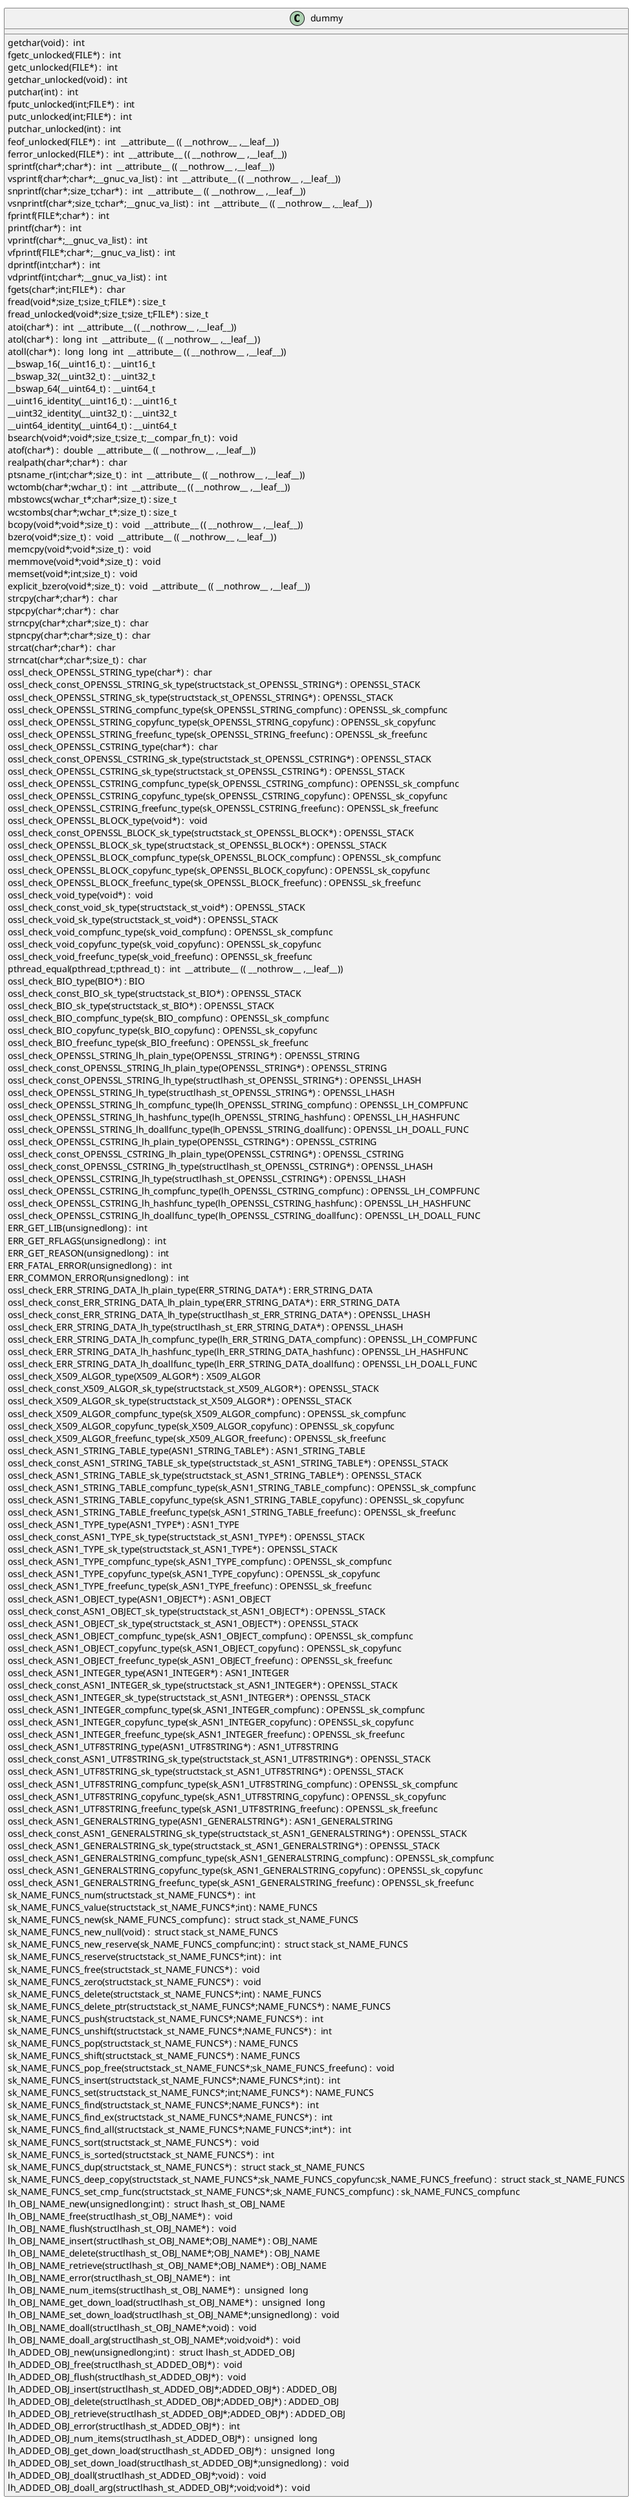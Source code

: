 @startuml
!pragma layout smetana
class dummy {
getchar(void) :  int  [[[./../../.././qc/crypto/objects/o_names.c.html#742]]]
fgetc_unlocked(FILE*) :  int  [[[./../../.././qc/crypto/objects/o_names.c.html#751]]]
getc_unlocked(FILE*) :  int  [[[./../../.././qc/crypto/objects/o_names.c.html#761]]]
getchar_unlocked(void) :  int  [[[./../../.././qc/crypto/objects/o_names.c.html#768]]]
putchar(int) :  int  [[[./../../.././qc/crypto/objects/o_names.c.html#777]]]
fputc_unlocked(int;FILE*) :  int  [[[./../../.././qc/crypto/objects/o_names.c.html#786]]]
putc_unlocked(int;FILE*) :  int  [[[./../../.././qc/crypto/objects/o_names.c.html#796]]]
putchar_unlocked(int) :  int  [[[./../../.././qc/crypto/objects/o_names.c.html#803]]]
feof_unlocked(FILE*) :  int  __attribute__ (( __nothrow__ ,__leaf__)) [[[./../../.././qc/crypto/objects/o_names.c.html#809]]]
ferror_unlocked(FILE*) :  int  __attribute__ (( __nothrow__ ,__leaf__)) [[[./../../.././qc/crypto/objects/o_names.c.html#816]]]
sprintf(char*;char*) :  int  __attribute__ (( __nothrow__ ,__leaf__)) [[[./../../.././qc/crypto/objects/o_names.c.html#835]]]
vsprintf(char*;char*;__gnuc_va_list) :  int  __attribute__ (( __nothrow__ ,__leaf__)) [[[./../../.././qc/crypto/objects/o_names.c.html#848]]]
snprintf(char*;size_t;char*) :  int  __attribute__ (( __nothrow__ ,__leaf__)) [[[./../../.././qc/crypto/objects/o_names.c.html#867]]]
vsnprintf(char*;size_t;char*;__gnuc_va_list) :  int  __attribute__ (( __nothrow__ ,__leaf__)) [[[./../../.././qc/crypto/objects/o_names.c.html#881]]]
fprintf(FILE*;char*) :  int  [[[./../../.././qc/crypto/objects/o_names.c.html#902]]]
printf(char*) :  int  [[[./../../.././qc/crypto/objects/o_names.c.html#909]]]
vprintf(char*;__gnuc_va_list) :  int  [[[./../../.././qc/crypto/objects/o_names.c.html#921]]]
vfprintf(FILE*;char*;__gnuc_va_list) :  int  [[[./../../.././qc/crypto/objects/o_names.c.html#931]]]
dprintf(int;char*) :  int  [[[./../../.././qc/crypto/objects/o_names.c.html#946]]]
vdprintf(int;char*;__gnuc_va_list) :  int  [[[./../../.././qc/crypto/objects/o_names.c.html#957]]]
fgets(char*;int;FILE*) :  char  [[[./../../.././qc/crypto/objects/o_names.c.html#976]]]
fread(void*;size_t;size_t;FILE*) : size_t [[[./../../.././qc/crypto/objects/o_names.c.html#1002]]]
fread_unlocked(void*;size_t;size_t;FILE*) : size_t [[[./../../.././qc/crypto/objects/o_names.c.html#1029]]]
atoi(char*) :  int  __attribute__ (( __nothrow__ ,__leaf__)) [[[./../../.././qc/crypto/objects/o_names.c.html#1189]]]
atol(char*) :  long  int  __attribute__ (( __nothrow__ ,__leaf__)) [[[./../../.././qc/crypto/objects/o_names.c.html#1194]]]
atoll(char*) :  long  long  int  __attribute__ (( __nothrow__ ,__leaf__)) [[[./../../.././qc/crypto/objects/o_names.c.html#1201]]]
__bswap_16(__uint16_t) : __uint16_t [[[./../../.././qc/crypto/objects/o_names.c.html#1354]]]
__bswap_32(__uint32_t) : __uint32_t [[[./../../.././qc/crypto/objects/o_names.c.html#1369]]]
__bswap_64(__uint64_t) : __uint64_t [[[./../../.././qc/crypto/objects/o_names.c.html#1379]]]
__uint16_identity(__uint16_t) : __uint16_t [[[./../../.././qc/crypto/objects/o_names.c.html#1391]]]
__uint32_identity(__uint32_t) : __uint32_t [[[./../../.././qc/crypto/objects/o_names.c.html#1397]]]
__uint64_identity(__uint64_t) : __uint64_t [[[./../../.././qc/crypto/objects/o_names.c.html#1403]]]
bsearch(void*;void*;size_t;size_t;__compar_fn_t) :  void  [[[./../../.././qc/crypto/objects/o_names.c.html#2071]]]
atof(char*) :  double  __attribute__ (( __nothrow__ ,__leaf__)) [[[./../../.././qc/crypto/objects/o_names.c.html#1]]]
realpath(char*;char*) :  char  [[[./../../.././qc/crypto/objects/o_names.c.html#1]]]
ptsname_r(int;char*;size_t) :  int  __attribute__ (( __nothrow__ ,__leaf__)) [[[./../../.././qc/crypto/objects/o_names.c.html#1]]]
wctomb(char*;wchar_t) :  int  __attribute__ (( __nothrow__ ,__leaf__)) [[[./../../.././qc/crypto/objects/o_names.c.html#1]]]
mbstowcs(wchar_t*;char*;size_t) : size_t [[[./../../.././qc/crypto/objects/o_names.c.html#1]]]
wcstombs(char*;wchar_t*;size_t) : size_t [[[./../../.././qc/crypto/objects/o_names.c.html#1]]]
bcopy(void*;void*;size_t) :  void  __attribute__ (( __nothrow__ ,__leaf__)) [[[./../../.././qc/crypto/objects/o_names.c.html#1]]]
bzero(void*;size_t) :  void  __attribute__ (( __nothrow__ ,__leaf__)) [[[./../../.././qc/crypto/objects/o_names.c.html#1]]]
memcpy(void*;void*;size_t) :  void  [[[./../../.././qc/crypto/objects/o_names.c.html#1]]]
memmove(void*;void*;size_t) :  void  [[[./../../.././qc/crypto/objects/o_names.c.html#1]]]
memset(void*;int;size_t) :  void  [[[./../../.././qc/crypto/objects/o_names.c.html#1]]]
explicit_bzero(void*;size_t) :  void  __attribute__ (( __nothrow__ ,__leaf__)) [[[./../../.././qc/crypto/objects/o_names.c.html#1]]]
strcpy(char*;char*) :  char  [[[./../../.././qc/crypto/objects/o_names.c.html#1]]]
stpcpy(char*;char*) :  char  [[[./../../.././qc/crypto/objects/o_names.c.html#1]]]
strncpy(char*;char*;size_t) :  char  [[[./../../.././qc/crypto/objects/o_names.c.html#1]]]
stpncpy(char*;char*;size_t) :  char  [[[./../../.././qc/crypto/objects/o_names.c.html#1]]]
strcat(char*;char*) :  char  [[[./../../.././qc/crypto/objects/o_names.c.html#1]]]
strncat(char*;char*;size_t) :  char  [[[./../../.././qc/crypto/objects/o_names.c.html#1]]]
ossl_check_OPENSSL_STRING_type(char*) :  char  [[[./../../.././qc/crypto/objects/o_names.c.html#1]]]
ossl_check_const_OPENSSL_STRING_sk_type(structstack_st_OPENSSL_STRING*) : OPENSSL_STACK [[[./../../.././qc/crypto/objects/o_names.c.html#1]]]
ossl_check_OPENSSL_STRING_sk_type(structstack_st_OPENSSL_STRING*) : OPENSSL_STACK [[[./../../.././qc/crypto/objects/o_names.c.html#1]]]
ossl_check_OPENSSL_STRING_compfunc_type(sk_OPENSSL_STRING_compfunc) : OPENSSL_sk_compfunc [[[./../../.././qc/crypto/objects/o_names.c.html#1]]]
ossl_check_OPENSSL_STRING_copyfunc_type(sk_OPENSSL_STRING_copyfunc) : OPENSSL_sk_copyfunc [[[./../../.././qc/crypto/objects/o_names.c.html#1]]]
ossl_check_OPENSSL_STRING_freefunc_type(sk_OPENSSL_STRING_freefunc) : OPENSSL_sk_freefunc [[[./../../.././qc/crypto/objects/o_names.c.html#1]]]
ossl_check_OPENSSL_CSTRING_type(char*) :  char  [[[./../../.././qc/crypto/objects/o_names.c.html#1]]]
ossl_check_const_OPENSSL_CSTRING_sk_type(structstack_st_OPENSSL_CSTRING*) : OPENSSL_STACK [[[./../../.././qc/crypto/objects/o_names.c.html#1]]]
ossl_check_OPENSSL_CSTRING_sk_type(structstack_st_OPENSSL_CSTRING*) : OPENSSL_STACK [[[./../../.././qc/crypto/objects/o_names.c.html#1]]]
ossl_check_OPENSSL_CSTRING_compfunc_type(sk_OPENSSL_CSTRING_compfunc) : OPENSSL_sk_compfunc [[[./../../.././qc/crypto/objects/o_names.c.html#1]]]
ossl_check_OPENSSL_CSTRING_copyfunc_type(sk_OPENSSL_CSTRING_copyfunc) : OPENSSL_sk_copyfunc [[[./../../.././qc/crypto/objects/o_names.c.html#1]]]
ossl_check_OPENSSL_CSTRING_freefunc_type(sk_OPENSSL_CSTRING_freefunc) : OPENSSL_sk_freefunc [[[./../../.././qc/crypto/objects/o_names.c.html#1]]]
ossl_check_OPENSSL_BLOCK_type(void*) :  void  [[[./../../.././qc/crypto/objects/o_names.c.html#1]]]
ossl_check_const_OPENSSL_BLOCK_sk_type(structstack_st_OPENSSL_BLOCK*) : OPENSSL_STACK [[[./../../.././qc/crypto/objects/o_names.c.html#1]]]
ossl_check_OPENSSL_BLOCK_sk_type(structstack_st_OPENSSL_BLOCK*) : OPENSSL_STACK [[[./../../.././qc/crypto/objects/o_names.c.html#1]]]
ossl_check_OPENSSL_BLOCK_compfunc_type(sk_OPENSSL_BLOCK_compfunc) : OPENSSL_sk_compfunc [[[./../../.././qc/crypto/objects/o_names.c.html#1]]]
ossl_check_OPENSSL_BLOCK_copyfunc_type(sk_OPENSSL_BLOCK_copyfunc) : OPENSSL_sk_copyfunc [[[./../../.././qc/crypto/objects/o_names.c.html#1]]]
ossl_check_OPENSSL_BLOCK_freefunc_type(sk_OPENSSL_BLOCK_freefunc) : OPENSSL_sk_freefunc [[[./../../.././qc/crypto/objects/o_names.c.html#1]]]
ossl_check_void_type(void*) :  void  [[[./../../.././qc/crypto/objects/o_names.c.html#1]]]
ossl_check_const_void_sk_type(structstack_st_void*) : OPENSSL_STACK [[[./../../.././qc/crypto/objects/o_names.c.html#1]]]
ossl_check_void_sk_type(structstack_st_void*) : OPENSSL_STACK [[[./../../.././qc/crypto/objects/o_names.c.html#1]]]
ossl_check_void_compfunc_type(sk_void_compfunc) : OPENSSL_sk_compfunc [[[./../../.././qc/crypto/objects/o_names.c.html#1]]]
ossl_check_void_copyfunc_type(sk_void_copyfunc) : OPENSSL_sk_copyfunc [[[./../../.././qc/crypto/objects/o_names.c.html#1]]]
ossl_check_void_freefunc_type(sk_void_freefunc) : OPENSSL_sk_freefunc [[[./../../.././qc/crypto/objects/o_names.c.html#1]]]
pthread_equal(pthread_t;pthread_t) :  int  __attribute__ (( __nothrow__ ,__leaf__)) [[[./../../.././qc/crypto/objects/o_names.c.html#1]]]
ossl_check_BIO_type(BIO*) : BIO [[[./../../.././qc/crypto/objects/o_names.c.html#1]]]
ossl_check_const_BIO_sk_type(structstack_st_BIO*) : OPENSSL_STACK [[[./../../.././qc/crypto/objects/o_names.c.html#1]]]
ossl_check_BIO_sk_type(structstack_st_BIO*) : OPENSSL_STACK [[[./../../.././qc/crypto/objects/o_names.c.html#1]]]
ossl_check_BIO_compfunc_type(sk_BIO_compfunc) : OPENSSL_sk_compfunc [[[./../../.././qc/crypto/objects/o_names.c.html#1]]]
ossl_check_BIO_copyfunc_type(sk_BIO_copyfunc) : OPENSSL_sk_copyfunc [[[./../../.././qc/crypto/objects/o_names.c.html#1]]]
ossl_check_BIO_freefunc_type(sk_BIO_freefunc) : OPENSSL_sk_freefunc [[[./../../.././qc/crypto/objects/o_names.c.html#1]]]
ossl_check_OPENSSL_STRING_lh_plain_type(OPENSSL_STRING*) : OPENSSL_STRING [[[./../../.././qc/crypto/objects/o_names.c.html#1]]]
ossl_check_const_OPENSSL_STRING_lh_plain_type(OPENSSL_STRING*) : OPENSSL_STRING [[[./../../.././qc/crypto/objects/o_names.c.html#1]]]
ossl_check_const_OPENSSL_STRING_lh_type(structlhash_st_OPENSSL_STRING*) : OPENSSL_LHASH [[[./../../.././qc/crypto/objects/o_names.c.html#1]]]
ossl_check_OPENSSL_STRING_lh_type(structlhash_st_OPENSSL_STRING*) : OPENSSL_LHASH [[[./../../.././qc/crypto/objects/o_names.c.html#1]]]
ossl_check_OPENSSL_STRING_lh_compfunc_type(lh_OPENSSL_STRING_compfunc) : OPENSSL_LH_COMPFUNC [[[./../../.././qc/crypto/objects/o_names.c.html#1]]]
ossl_check_OPENSSL_STRING_lh_hashfunc_type(lh_OPENSSL_STRING_hashfunc) : OPENSSL_LH_HASHFUNC [[[./../../.././qc/crypto/objects/o_names.c.html#1]]]
ossl_check_OPENSSL_STRING_lh_doallfunc_type(lh_OPENSSL_STRING_doallfunc) : OPENSSL_LH_DOALL_FUNC [[[./../../.././qc/crypto/objects/o_names.c.html#1]]]
ossl_check_OPENSSL_CSTRING_lh_plain_type(OPENSSL_CSTRING*) : OPENSSL_CSTRING [[[./../../.././qc/crypto/objects/o_names.c.html#1]]]
ossl_check_const_OPENSSL_CSTRING_lh_plain_type(OPENSSL_CSTRING*) : OPENSSL_CSTRING [[[./../../.././qc/crypto/objects/o_names.c.html#1]]]
ossl_check_const_OPENSSL_CSTRING_lh_type(structlhash_st_OPENSSL_CSTRING*) : OPENSSL_LHASH [[[./../../.././qc/crypto/objects/o_names.c.html#1]]]
ossl_check_OPENSSL_CSTRING_lh_type(structlhash_st_OPENSSL_CSTRING*) : OPENSSL_LHASH [[[./../../.././qc/crypto/objects/o_names.c.html#1]]]
ossl_check_OPENSSL_CSTRING_lh_compfunc_type(lh_OPENSSL_CSTRING_compfunc) : OPENSSL_LH_COMPFUNC [[[./../../.././qc/crypto/objects/o_names.c.html#1]]]
ossl_check_OPENSSL_CSTRING_lh_hashfunc_type(lh_OPENSSL_CSTRING_hashfunc) : OPENSSL_LH_HASHFUNC [[[./../../.././qc/crypto/objects/o_names.c.html#1]]]
ossl_check_OPENSSL_CSTRING_lh_doallfunc_type(lh_OPENSSL_CSTRING_doallfunc) : OPENSSL_LH_DOALL_FUNC [[[./../../.././qc/crypto/objects/o_names.c.html#1]]]
ERR_GET_LIB(unsignedlong) :  int  [[[./../../.././qc/crypto/objects/o_names.c.html#1]]]
ERR_GET_RFLAGS(unsignedlong) :  int  [[[./../../.././qc/crypto/objects/o_names.c.html#1]]]
ERR_GET_REASON(unsignedlong) :  int  [[[./../../.././qc/crypto/objects/o_names.c.html#1]]]
ERR_FATAL_ERROR(unsignedlong) :  int  [[[./../../.././qc/crypto/objects/o_names.c.html#1]]]
ERR_COMMON_ERROR(unsignedlong) :  int  [[[./../../.././qc/crypto/objects/o_names.c.html#1]]]
ossl_check_ERR_STRING_DATA_lh_plain_type(ERR_STRING_DATA*) : ERR_STRING_DATA [[[./../../.././qc/crypto/objects/o_names.c.html#1]]]
ossl_check_const_ERR_STRING_DATA_lh_plain_type(ERR_STRING_DATA*) : ERR_STRING_DATA [[[./../../.././qc/crypto/objects/o_names.c.html#1]]]
ossl_check_const_ERR_STRING_DATA_lh_type(structlhash_st_ERR_STRING_DATA*) : OPENSSL_LHASH [[[./../../.././qc/crypto/objects/o_names.c.html#1]]]
ossl_check_ERR_STRING_DATA_lh_type(structlhash_st_ERR_STRING_DATA*) : OPENSSL_LHASH [[[./../../.././qc/crypto/objects/o_names.c.html#1]]]
ossl_check_ERR_STRING_DATA_lh_compfunc_type(lh_ERR_STRING_DATA_compfunc) : OPENSSL_LH_COMPFUNC [[[./../../.././qc/crypto/objects/o_names.c.html#1]]]
ossl_check_ERR_STRING_DATA_lh_hashfunc_type(lh_ERR_STRING_DATA_hashfunc) : OPENSSL_LH_HASHFUNC [[[./../../.././qc/crypto/objects/o_names.c.html#1]]]
ossl_check_ERR_STRING_DATA_lh_doallfunc_type(lh_ERR_STRING_DATA_doallfunc) : OPENSSL_LH_DOALL_FUNC [[[./../../.././qc/crypto/objects/o_names.c.html#1]]]
ossl_check_X509_ALGOR_type(X509_ALGOR*) : X509_ALGOR [[[./../../.././qc/crypto/objects/o_names.c.html#1]]]
ossl_check_const_X509_ALGOR_sk_type(structstack_st_X509_ALGOR*) : OPENSSL_STACK [[[./../../.././qc/crypto/objects/o_names.c.html#1]]]
ossl_check_X509_ALGOR_sk_type(structstack_st_X509_ALGOR*) : OPENSSL_STACK [[[./../../.././qc/crypto/objects/o_names.c.html#1]]]
ossl_check_X509_ALGOR_compfunc_type(sk_X509_ALGOR_compfunc) : OPENSSL_sk_compfunc [[[./../../.././qc/crypto/objects/o_names.c.html#1]]]
ossl_check_X509_ALGOR_copyfunc_type(sk_X509_ALGOR_copyfunc) : OPENSSL_sk_copyfunc [[[./../../.././qc/crypto/objects/o_names.c.html#1]]]
ossl_check_X509_ALGOR_freefunc_type(sk_X509_ALGOR_freefunc) : OPENSSL_sk_freefunc [[[./../../.././qc/crypto/objects/o_names.c.html#1]]]
ossl_check_ASN1_STRING_TABLE_type(ASN1_STRING_TABLE*) : ASN1_STRING_TABLE [[[./../../.././qc/crypto/objects/o_names.c.html#1]]]
ossl_check_const_ASN1_STRING_TABLE_sk_type(structstack_st_ASN1_STRING_TABLE*) : OPENSSL_STACK [[[./../../.././qc/crypto/objects/o_names.c.html#1]]]
ossl_check_ASN1_STRING_TABLE_sk_type(structstack_st_ASN1_STRING_TABLE*) : OPENSSL_STACK [[[./../../.././qc/crypto/objects/o_names.c.html#1]]]
ossl_check_ASN1_STRING_TABLE_compfunc_type(sk_ASN1_STRING_TABLE_compfunc) : OPENSSL_sk_compfunc [[[./../../.././qc/crypto/objects/o_names.c.html#1]]]
ossl_check_ASN1_STRING_TABLE_copyfunc_type(sk_ASN1_STRING_TABLE_copyfunc) : OPENSSL_sk_copyfunc [[[./../../.././qc/crypto/objects/o_names.c.html#1]]]
ossl_check_ASN1_STRING_TABLE_freefunc_type(sk_ASN1_STRING_TABLE_freefunc) : OPENSSL_sk_freefunc [[[./../../.././qc/crypto/objects/o_names.c.html#1]]]
ossl_check_ASN1_TYPE_type(ASN1_TYPE*) : ASN1_TYPE [[[./../../.././qc/crypto/objects/o_names.c.html#1]]]
ossl_check_const_ASN1_TYPE_sk_type(structstack_st_ASN1_TYPE*) : OPENSSL_STACK [[[./../../.././qc/crypto/objects/o_names.c.html#1]]]
ossl_check_ASN1_TYPE_sk_type(structstack_st_ASN1_TYPE*) : OPENSSL_STACK [[[./../../.././qc/crypto/objects/o_names.c.html#1]]]
ossl_check_ASN1_TYPE_compfunc_type(sk_ASN1_TYPE_compfunc) : OPENSSL_sk_compfunc [[[./../../.././qc/crypto/objects/o_names.c.html#1]]]
ossl_check_ASN1_TYPE_copyfunc_type(sk_ASN1_TYPE_copyfunc) : OPENSSL_sk_copyfunc [[[./../../.././qc/crypto/objects/o_names.c.html#1]]]
ossl_check_ASN1_TYPE_freefunc_type(sk_ASN1_TYPE_freefunc) : OPENSSL_sk_freefunc [[[./../../.././qc/crypto/objects/o_names.c.html#1]]]
ossl_check_ASN1_OBJECT_type(ASN1_OBJECT*) : ASN1_OBJECT [[[./../../.././qc/crypto/objects/o_names.c.html#1]]]
ossl_check_const_ASN1_OBJECT_sk_type(structstack_st_ASN1_OBJECT*) : OPENSSL_STACK [[[./../../.././qc/crypto/objects/o_names.c.html#1]]]
ossl_check_ASN1_OBJECT_sk_type(structstack_st_ASN1_OBJECT*) : OPENSSL_STACK [[[./../../.././qc/crypto/objects/o_names.c.html#1]]]
ossl_check_ASN1_OBJECT_compfunc_type(sk_ASN1_OBJECT_compfunc) : OPENSSL_sk_compfunc [[[./../../.././qc/crypto/objects/o_names.c.html#1]]]
ossl_check_ASN1_OBJECT_copyfunc_type(sk_ASN1_OBJECT_copyfunc) : OPENSSL_sk_copyfunc [[[./../../.././qc/crypto/objects/o_names.c.html#1]]]
ossl_check_ASN1_OBJECT_freefunc_type(sk_ASN1_OBJECT_freefunc) : OPENSSL_sk_freefunc [[[./../../.././qc/crypto/objects/o_names.c.html#1]]]
ossl_check_ASN1_INTEGER_type(ASN1_INTEGER*) : ASN1_INTEGER [[[./../../.././qc/crypto/objects/o_names.c.html#1]]]
ossl_check_const_ASN1_INTEGER_sk_type(structstack_st_ASN1_INTEGER*) : OPENSSL_STACK [[[./../../.././qc/crypto/objects/o_names.c.html#1]]]
ossl_check_ASN1_INTEGER_sk_type(structstack_st_ASN1_INTEGER*) : OPENSSL_STACK [[[./../../.././qc/crypto/objects/o_names.c.html#1]]]
ossl_check_ASN1_INTEGER_compfunc_type(sk_ASN1_INTEGER_compfunc) : OPENSSL_sk_compfunc [[[./../../.././qc/crypto/objects/o_names.c.html#1]]]
ossl_check_ASN1_INTEGER_copyfunc_type(sk_ASN1_INTEGER_copyfunc) : OPENSSL_sk_copyfunc [[[./../../.././qc/crypto/objects/o_names.c.html#1]]]
ossl_check_ASN1_INTEGER_freefunc_type(sk_ASN1_INTEGER_freefunc) : OPENSSL_sk_freefunc [[[./../../.././qc/crypto/objects/o_names.c.html#1]]]
ossl_check_ASN1_UTF8STRING_type(ASN1_UTF8STRING*) : ASN1_UTF8STRING [[[./../../.././qc/crypto/objects/o_names.c.html#1]]]
ossl_check_const_ASN1_UTF8STRING_sk_type(structstack_st_ASN1_UTF8STRING*) : OPENSSL_STACK [[[./../../.././qc/crypto/objects/o_names.c.html#1]]]
ossl_check_ASN1_UTF8STRING_sk_type(structstack_st_ASN1_UTF8STRING*) : OPENSSL_STACK [[[./../../.././qc/crypto/objects/o_names.c.html#1]]]
ossl_check_ASN1_UTF8STRING_compfunc_type(sk_ASN1_UTF8STRING_compfunc) : OPENSSL_sk_compfunc [[[./../../.././qc/crypto/objects/o_names.c.html#1]]]
ossl_check_ASN1_UTF8STRING_copyfunc_type(sk_ASN1_UTF8STRING_copyfunc) : OPENSSL_sk_copyfunc [[[./../../.././qc/crypto/objects/o_names.c.html#1]]]
ossl_check_ASN1_UTF8STRING_freefunc_type(sk_ASN1_UTF8STRING_freefunc) : OPENSSL_sk_freefunc [[[./../../.././qc/crypto/objects/o_names.c.html#1]]]
ossl_check_ASN1_GENERALSTRING_type(ASN1_GENERALSTRING*) : ASN1_GENERALSTRING [[[./../../.././qc/crypto/objects/o_names.c.html#1]]]
ossl_check_const_ASN1_GENERALSTRING_sk_type(structstack_st_ASN1_GENERALSTRING*) : OPENSSL_STACK [[[./../../.././qc/crypto/objects/o_names.c.html#1]]]
ossl_check_ASN1_GENERALSTRING_sk_type(structstack_st_ASN1_GENERALSTRING*) : OPENSSL_STACK [[[./../../.././qc/crypto/objects/o_names.c.html#1]]]
ossl_check_ASN1_GENERALSTRING_compfunc_type(sk_ASN1_GENERALSTRING_compfunc) : OPENSSL_sk_compfunc [[[./../../.././qc/crypto/objects/o_names.c.html#1]]]
ossl_check_ASN1_GENERALSTRING_copyfunc_type(sk_ASN1_GENERALSTRING_copyfunc) : OPENSSL_sk_copyfunc [[[./../../.././qc/crypto/objects/o_names.c.html#1]]]
ossl_check_ASN1_GENERALSTRING_freefunc_type(sk_ASN1_GENERALSTRING_freefunc) : OPENSSL_sk_freefunc [[[./../../.././qc/crypto/objects/o_names.c.html#1]]]
sk_NAME_FUNCS_num(structstack_st_NAME_FUNCS*) :  int  [[[./../../.././qc/crypto/objects/o_names.c.html#1]]]
sk_NAME_FUNCS_value(structstack_st_NAME_FUNCS*;int) : NAME_FUNCS [[[./../../.././qc/crypto/objects/o_names.c.html#1]]]
sk_NAME_FUNCS_new(sk_NAME_FUNCS_compfunc) :  struct stack_st_NAME_FUNCS [[[./../../.././qc/crypto/objects/o_names.c.html#1]]]
sk_NAME_FUNCS_new_null(void) :  struct stack_st_NAME_FUNCS [[[./../../.././qc/crypto/objects/o_names.c.html#1]]]
sk_NAME_FUNCS_new_reserve(sk_NAME_FUNCS_compfunc;int) :  struct stack_st_NAME_FUNCS [[[./../../.././qc/crypto/objects/o_names.c.html#1]]]
sk_NAME_FUNCS_reserve(structstack_st_NAME_FUNCS*;int) :  int  [[[./../../.././qc/crypto/objects/o_names.c.html#1]]]
sk_NAME_FUNCS_free(structstack_st_NAME_FUNCS*) :  void  [[[./../../.././qc/crypto/objects/o_names.c.html#1]]]
sk_NAME_FUNCS_zero(structstack_st_NAME_FUNCS*) :  void  [[[./../../.././qc/crypto/objects/o_names.c.html#1]]]
sk_NAME_FUNCS_delete(structstack_st_NAME_FUNCS*;int) : NAME_FUNCS [[[./../../.././qc/crypto/objects/o_names.c.html#1]]]
sk_NAME_FUNCS_delete_ptr(structstack_st_NAME_FUNCS*;NAME_FUNCS*) : NAME_FUNCS [[[./../../.././qc/crypto/objects/o_names.c.html#1]]]
sk_NAME_FUNCS_push(structstack_st_NAME_FUNCS*;NAME_FUNCS*) :  int  [[[./../../.././qc/crypto/objects/o_names.c.html#1]]]
sk_NAME_FUNCS_unshift(structstack_st_NAME_FUNCS*;NAME_FUNCS*) :  int  [[[./../../.././qc/crypto/objects/o_names.c.html#1]]]
sk_NAME_FUNCS_pop(structstack_st_NAME_FUNCS*) : NAME_FUNCS [[[./../../.././qc/crypto/objects/o_names.c.html#1]]]
sk_NAME_FUNCS_shift(structstack_st_NAME_FUNCS*) : NAME_FUNCS [[[./../../.././qc/crypto/objects/o_names.c.html#1]]]
sk_NAME_FUNCS_pop_free(structstack_st_NAME_FUNCS*;sk_NAME_FUNCS_freefunc) :  void  [[[./../../.././qc/crypto/objects/o_names.c.html#1]]]
sk_NAME_FUNCS_insert(structstack_st_NAME_FUNCS*;NAME_FUNCS*;int) :  int  [[[./../../.././qc/crypto/objects/o_names.c.html#1]]]
sk_NAME_FUNCS_set(structstack_st_NAME_FUNCS*;int;NAME_FUNCS*) : NAME_FUNCS [[[./../../.././qc/crypto/objects/o_names.c.html#1]]]
sk_NAME_FUNCS_find(structstack_st_NAME_FUNCS*;NAME_FUNCS*) :  int  [[[./../../.././qc/crypto/objects/o_names.c.html#1]]]
sk_NAME_FUNCS_find_ex(structstack_st_NAME_FUNCS*;NAME_FUNCS*) :  int  [[[./../../.././qc/crypto/objects/o_names.c.html#1]]]
sk_NAME_FUNCS_find_all(structstack_st_NAME_FUNCS*;NAME_FUNCS*;int*) :  int  [[[./../../.././qc/crypto/objects/o_names.c.html#1]]]
sk_NAME_FUNCS_sort(structstack_st_NAME_FUNCS*) :  void  [[[./../../.././qc/crypto/objects/o_names.c.html#1]]]
sk_NAME_FUNCS_is_sorted(structstack_st_NAME_FUNCS*) :  int  [[[./../../.././qc/crypto/objects/o_names.c.html#1]]]
sk_NAME_FUNCS_dup(structstack_st_NAME_FUNCS*) :  struct stack_st_NAME_FUNCS [[[./../../.././qc/crypto/objects/o_names.c.html#1]]]
sk_NAME_FUNCS_deep_copy(structstack_st_NAME_FUNCS*;sk_NAME_FUNCS_copyfunc;sk_NAME_FUNCS_freefunc) :  struct stack_st_NAME_FUNCS [[[./../../.././qc/crypto/objects/o_names.c.html#1]]]
sk_NAME_FUNCS_set_cmp_func(structstack_st_NAME_FUNCS*;sk_NAME_FUNCS_compfunc) : sk_NAME_FUNCS_compfunc [[[./../../.././qc/crypto/objects/o_names.c.html#1]]]
lh_OBJ_NAME_new(unsignedlong;int) :  struct lhash_st_OBJ_NAME [[[./../../.././qc/crypto/objects/o_names.c.html#1]]]
lh_OBJ_NAME_free(structlhash_st_OBJ_NAME*) :  void  [[[./../../.././qc/crypto/objects/o_names.c.html#1]]]
lh_OBJ_NAME_flush(structlhash_st_OBJ_NAME*) :  void  [[[./../../.././qc/crypto/objects/o_names.c.html#1]]]
lh_OBJ_NAME_insert(structlhash_st_OBJ_NAME*;OBJ_NAME*) : OBJ_NAME [[[./../../.././qc/crypto/objects/o_names.c.html#1]]]
lh_OBJ_NAME_delete(structlhash_st_OBJ_NAME*;OBJ_NAME*) : OBJ_NAME [[[./../../.././qc/crypto/objects/o_names.c.html#1]]]
lh_OBJ_NAME_retrieve(structlhash_st_OBJ_NAME*;OBJ_NAME*) : OBJ_NAME [[[./../../.././qc/crypto/objects/o_names.c.html#1]]]
lh_OBJ_NAME_error(structlhash_st_OBJ_NAME*) :  int  [[[./../../.././qc/crypto/objects/o_names.c.html#1]]]
lh_OBJ_NAME_num_items(structlhash_st_OBJ_NAME*) :  unsigned  long  [[[./../../.././qc/crypto/objects/o_names.c.html#1]]]
lh_OBJ_NAME_get_down_load(structlhash_st_OBJ_NAME*) :  unsigned  long  [[[./../../.././qc/crypto/objects/o_names.c.html#1]]]
lh_OBJ_NAME_set_down_load(structlhash_st_OBJ_NAME*;unsignedlong) :  void  [[[./../../.././qc/crypto/objects/o_names.c.html#1]]]
lh_OBJ_NAME_doall(structlhash_st_OBJ_NAME*;void) :  void  [[[./../../.././qc/crypto/objects/o_names.c.html#1]]]
lh_OBJ_NAME_doall_arg(structlhash_st_OBJ_NAME*;void;void*) :  void  [[[./../../.././qc/crypto/objects/o_names.c.html#1]]]
lh_ADDED_OBJ_new(unsignedlong;int) :  struct lhash_st_ADDED_OBJ [[[./../../.././qc/crypto/objects/o_names.c.html#1]]]
lh_ADDED_OBJ_free(structlhash_st_ADDED_OBJ*) :  void  [[[./../../.././qc/crypto/objects/o_names.c.html#1]]]
lh_ADDED_OBJ_flush(structlhash_st_ADDED_OBJ*) :  void  [[[./../../.././qc/crypto/objects/o_names.c.html#1]]]
lh_ADDED_OBJ_insert(structlhash_st_ADDED_OBJ*;ADDED_OBJ*) : ADDED_OBJ [[[./../../.././qc/crypto/objects/o_names.c.html#1]]]
lh_ADDED_OBJ_delete(structlhash_st_ADDED_OBJ*;ADDED_OBJ*) : ADDED_OBJ [[[./../../.././qc/crypto/objects/o_names.c.html#1]]]
lh_ADDED_OBJ_retrieve(structlhash_st_ADDED_OBJ*;ADDED_OBJ*) : ADDED_OBJ [[[./../../.././qc/crypto/objects/o_names.c.html#1]]]
lh_ADDED_OBJ_error(structlhash_st_ADDED_OBJ*) :  int  [[[./../../.././qc/crypto/objects/o_names.c.html#1]]]
lh_ADDED_OBJ_num_items(structlhash_st_ADDED_OBJ*) :  unsigned  long  [[[./../../.././qc/crypto/objects/o_names.c.html#1]]]
lh_ADDED_OBJ_get_down_load(structlhash_st_ADDED_OBJ*) :  unsigned  long  [[[./../../.././qc/crypto/objects/o_names.c.html#1]]]
lh_ADDED_OBJ_set_down_load(structlhash_st_ADDED_OBJ*;unsignedlong) :  void  [[[./../../.././qc/crypto/objects/o_names.c.html#1]]]
lh_ADDED_OBJ_doall(structlhash_st_ADDED_OBJ*;void) :  void  [[[./../../.././qc/crypto/objects/o_names.c.html#1]]]
lh_ADDED_OBJ_doall_arg(structlhash_st_ADDED_OBJ*;void;void*) :  void  [[[./../../.././qc/crypto/objects/o_names.c.html#1]]]
} 
@enduml
